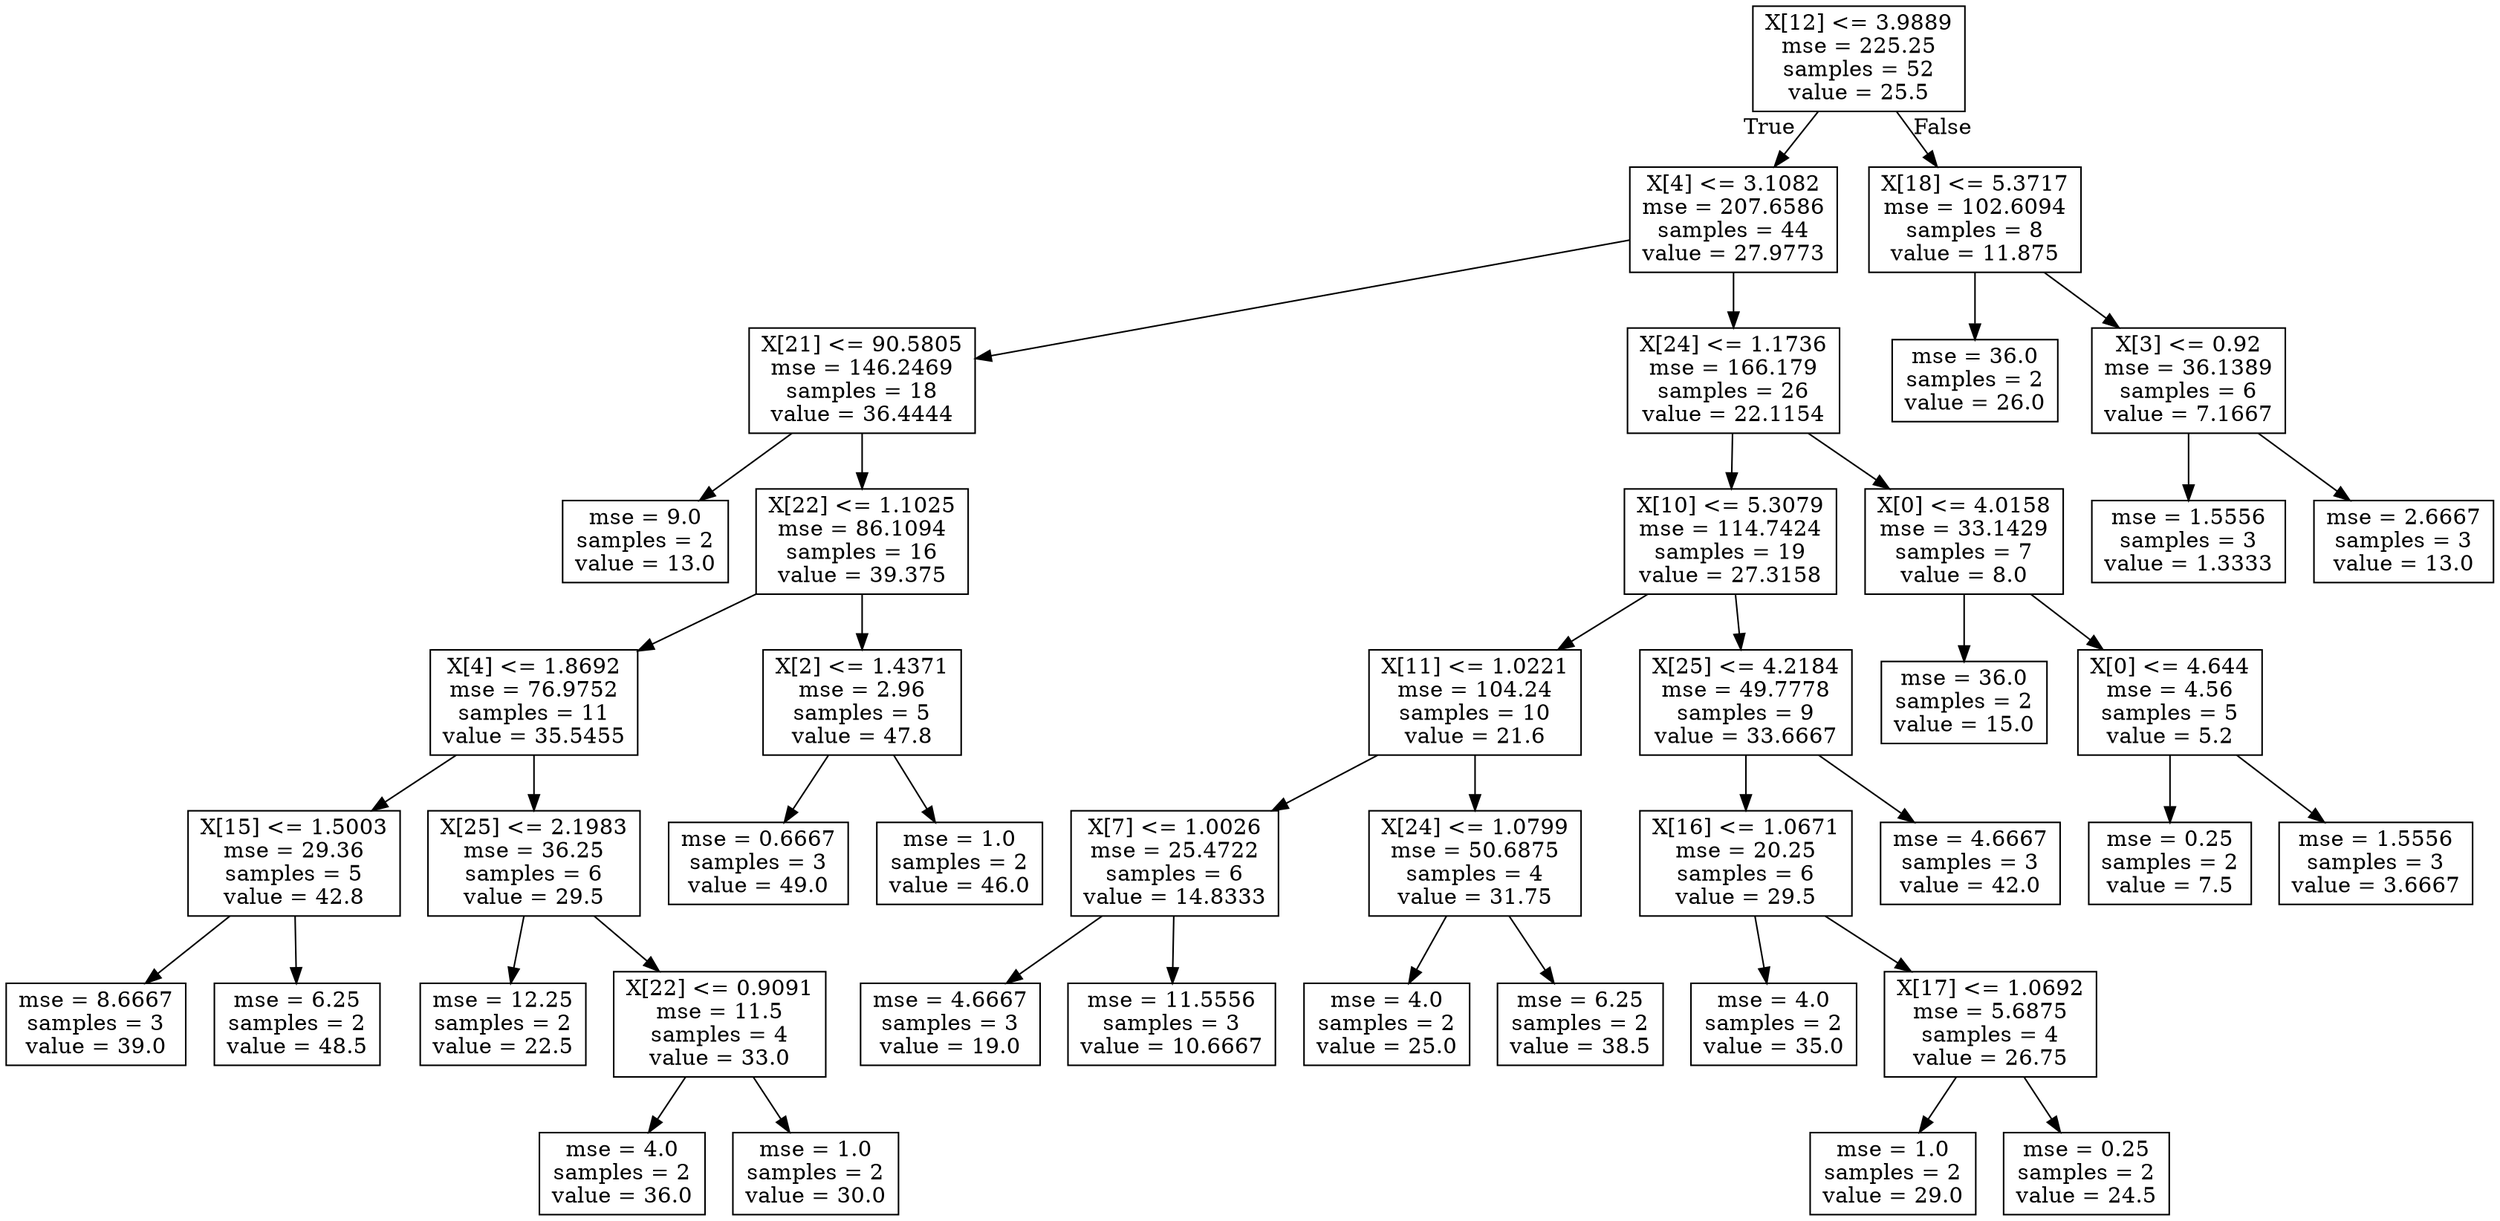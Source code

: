 digraph Tree {
node [shape=box] ;
0 [label="X[12] <= 3.9889\nmse = 225.25\nsamples = 52\nvalue = 25.5"] ;
1 [label="X[4] <= 3.1082\nmse = 207.6586\nsamples = 44\nvalue = 27.9773"] ;
0 -> 1 [labeldistance=2.5, labelangle=45, headlabel="True"] ;
2 [label="X[21] <= 90.5805\nmse = 146.2469\nsamples = 18\nvalue = 36.4444"] ;
1 -> 2 ;
3 [label="mse = 9.0\nsamples = 2\nvalue = 13.0"] ;
2 -> 3 ;
4 [label="X[22] <= 1.1025\nmse = 86.1094\nsamples = 16\nvalue = 39.375"] ;
2 -> 4 ;
5 [label="X[4] <= 1.8692\nmse = 76.9752\nsamples = 11\nvalue = 35.5455"] ;
4 -> 5 ;
6 [label="X[15] <= 1.5003\nmse = 29.36\nsamples = 5\nvalue = 42.8"] ;
5 -> 6 ;
7 [label="mse = 8.6667\nsamples = 3\nvalue = 39.0"] ;
6 -> 7 ;
8 [label="mse = 6.25\nsamples = 2\nvalue = 48.5"] ;
6 -> 8 ;
9 [label="X[25] <= 2.1983\nmse = 36.25\nsamples = 6\nvalue = 29.5"] ;
5 -> 9 ;
10 [label="mse = 12.25\nsamples = 2\nvalue = 22.5"] ;
9 -> 10 ;
11 [label="X[22] <= 0.9091\nmse = 11.5\nsamples = 4\nvalue = 33.0"] ;
9 -> 11 ;
12 [label="mse = 4.0\nsamples = 2\nvalue = 36.0"] ;
11 -> 12 ;
13 [label="mse = 1.0\nsamples = 2\nvalue = 30.0"] ;
11 -> 13 ;
14 [label="X[2] <= 1.4371\nmse = 2.96\nsamples = 5\nvalue = 47.8"] ;
4 -> 14 ;
15 [label="mse = 0.6667\nsamples = 3\nvalue = 49.0"] ;
14 -> 15 ;
16 [label="mse = 1.0\nsamples = 2\nvalue = 46.0"] ;
14 -> 16 ;
17 [label="X[24] <= 1.1736\nmse = 166.179\nsamples = 26\nvalue = 22.1154"] ;
1 -> 17 ;
18 [label="X[10] <= 5.3079\nmse = 114.7424\nsamples = 19\nvalue = 27.3158"] ;
17 -> 18 ;
19 [label="X[11] <= 1.0221\nmse = 104.24\nsamples = 10\nvalue = 21.6"] ;
18 -> 19 ;
20 [label="X[7] <= 1.0026\nmse = 25.4722\nsamples = 6\nvalue = 14.8333"] ;
19 -> 20 ;
21 [label="mse = 4.6667\nsamples = 3\nvalue = 19.0"] ;
20 -> 21 ;
22 [label="mse = 11.5556\nsamples = 3\nvalue = 10.6667"] ;
20 -> 22 ;
23 [label="X[24] <= 1.0799\nmse = 50.6875\nsamples = 4\nvalue = 31.75"] ;
19 -> 23 ;
24 [label="mse = 4.0\nsamples = 2\nvalue = 25.0"] ;
23 -> 24 ;
25 [label="mse = 6.25\nsamples = 2\nvalue = 38.5"] ;
23 -> 25 ;
26 [label="X[25] <= 4.2184\nmse = 49.7778\nsamples = 9\nvalue = 33.6667"] ;
18 -> 26 ;
27 [label="X[16] <= 1.0671\nmse = 20.25\nsamples = 6\nvalue = 29.5"] ;
26 -> 27 ;
28 [label="mse = 4.0\nsamples = 2\nvalue = 35.0"] ;
27 -> 28 ;
29 [label="X[17] <= 1.0692\nmse = 5.6875\nsamples = 4\nvalue = 26.75"] ;
27 -> 29 ;
30 [label="mse = 1.0\nsamples = 2\nvalue = 29.0"] ;
29 -> 30 ;
31 [label="mse = 0.25\nsamples = 2\nvalue = 24.5"] ;
29 -> 31 ;
32 [label="mse = 4.6667\nsamples = 3\nvalue = 42.0"] ;
26 -> 32 ;
33 [label="X[0] <= 4.0158\nmse = 33.1429\nsamples = 7\nvalue = 8.0"] ;
17 -> 33 ;
34 [label="mse = 36.0\nsamples = 2\nvalue = 15.0"] ;
33 -> 34 ;
35 [label="X[0] <= 4.644\nmse = 4.56\nsamples = 5\nvalue = 5.2"] ;
33 -> 35 ;
36 [label="mse = 0.25\nsamples = 2\nvalue = 7.5"] ;
35 -> 36 ;
37 [label="mse = 1.5556\nsamples = 3\nvalue = 3.6667"] ;
35 -> 37 ;
38 [label="X[18] <= 5.3717\nmse = 102.6094\nsamples = 8\nvalue = 11.875"] ;
0 -> 38 [labeldistance=2.5, labelangle=-45, headlabel="False"] ;
39 [label="mse = 36.0\nsamples = 2\nvalue = 26.0"] ;
38 -> 39 ;
40 [label="X[3] <= 0.92\nmse = 36.1389\nsamples = 6\nvalue = 7.1667"] ;
38 -> 40 ;
41 [label="mse = 1.5556\nsamples = 3\nvalue = 1.3333"] ;
40 -> 41 ;
42 [label="mse = 2.6667\nsamples = 3\nvalue = 13.0"] ;
40 -> 42 ;
}